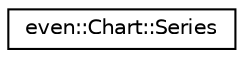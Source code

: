 digraph "Graphical Class Hierarchy"
{
  edge [fontname="Helvetica",fontsize="10",labelfontname="Helvetica",labelfontsize="10"];
  node [fontname="Helvetica",fontsize="10",shape=record];
  rankdir="LR";
  Node0 [label="even::Chart::Series",height=0.2,width=0.4,color="black", fillcolor="white", style="filled",URL="$structeven_1_1_chart_1_1_series.html",tooltip="Entity of Chart line. "];
}

